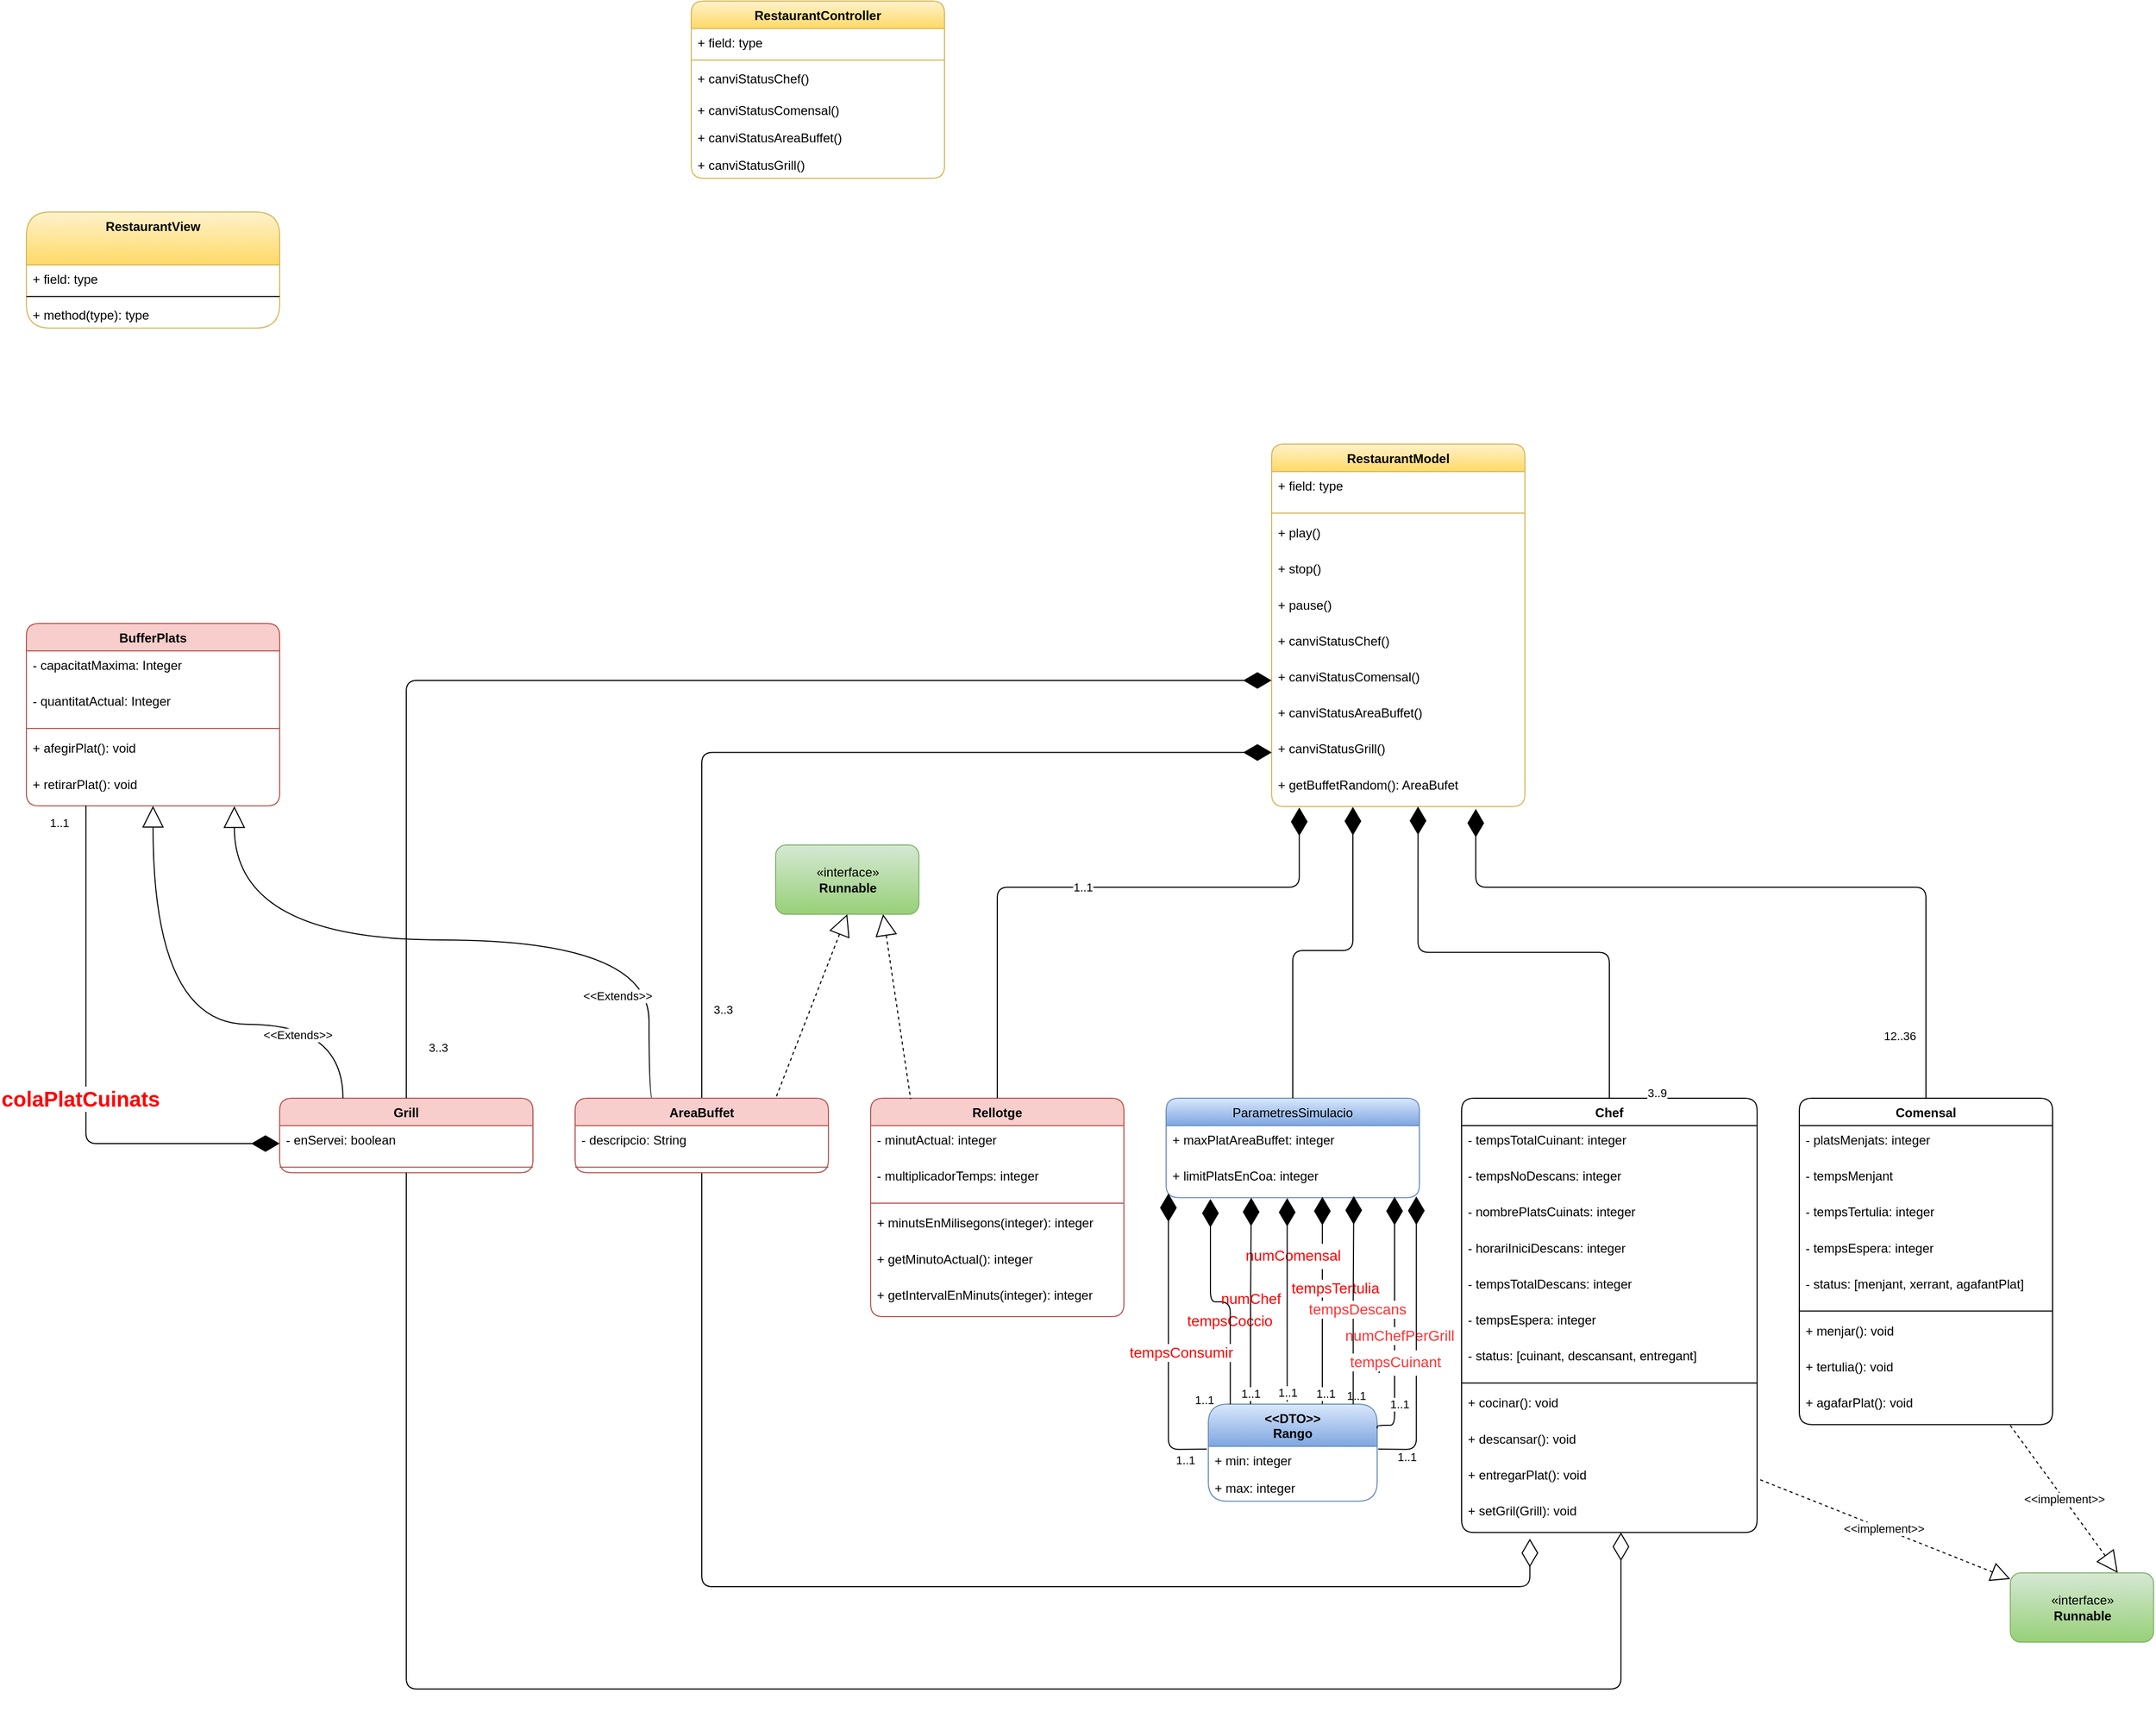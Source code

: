 <mxfile version="20.3.0" type="device"><diagram id="F5AzHidbsRb3U1kMEYtP" name="Classes"><mxGraphModel dx="2985" dy="2358" grid="1" gridSize="10" guides="1" tooltips="1" connect="1" arrows="1" fold="1" page="0" pageScale="1" pageWidth="827" pageHeight="1169" background="none" math="0" shadow="0"><root><mxCell id="0"/><mxCell id="1" parent="0"/><mxCell id="1yfd3yDIQz3GNHURga52-110" value="RestaurantView" style="swimlane;fontStyle=1;align=center;verticalAlign=top;childLayout=stackLayout;horizontal=1;startSize=50;horizontalStack=0;resizeParent=1;resizeParentMax=0;resizeLast=0;collapsible=1;marginBottom=0;rounded=1;fillColor=#fff2cc;gradientColor=#ffd966;strokeColor=#d6b656;" parent="1" vertex="1"><mxGeometry x="-360" y="-400" width="240" height="110" as="geometry"/></mxCell><mxCell id="1yfd3yDIQz3GNHURga52-111" value="+ field: type" style="text;align=left;verticalAlign=top;spacingLeft=4;spacingRight=4;overflow=hidden;rotatable=0;points=[[0,0.5],[1,0.5]];portConstraint=eastwest;rounded=1;" parent="1yfd3yDIQz3GNHURga52-110" vertex="1"><mxGeometry y="50" width="240" height="26" as="geometry"/></mxCell><mxCell id="1yfd3yDIQz3GNHURga52-112" value="" style="line;strokeWidth=1;align=left;verticalAlign=middle;spacingTop=-1;spacingLeft=3;spacingRight=3;rotatable=0;labelPosition=right;points=[];portConstraint=eastwest;rounded=1;" parent="1yfd3yDIQz3GNHURga52-110" vertex="1"><mxGeometry y="76" width="240" height="8" as="geometry"/></mxCell><mxCell id="1yfd3yDIQz3GNHURga52-113" value="+ method(type): type" style="text;align=left;verticalAlign=top;spacingLeft=4;spacingRight=4;overflow=hidden;rotatable=0;points=[[0,0.5],[1,0.5]];portConstraint=eastwest;rounded=1;" parent="1yfd3yDIQz3GNHURga52-110" vertex="1"><mxGeometry y="84" width="240" height="26" as="geometry"/></mxCell><mxCell id="1yfd3yDIQz3GNHURga52-118" value="RestaurantController" style="swimlane;fontStyle=1;align=center;verticalAlign=top;childLayout=stackLayout;horizontal=1;startSize=26;horizontalStack=0;resizeParent=1;resizeParentMax=0;resizeLast=0;collapsible=1;marginBottom=0;fillColor=#fff2cc;strokeColor=#d6b656;rounded=1;gradientColor=#ffd966;" parent="1" vertex="1"><mxGeometry x="270" y="-600" width="240" height="168" as="geometry"/></mxCell><mxCell id="1yfd3yDIQz3GNHURga52-119" value="+ field: type" style="text;strokeColor=none;fillColor=none;align=left;verticalAlign=top;spacingLeft=4;spacingRight=4;overflow=hidden;rotatable=0;points=[[0,0.5],[1,0.5]];portConstraint=eastwest;rounded=1;" parent="1yfd3yDIQz3GNHURga52-118" vertex="1"><mxGeometry y="26" width="240" height="26" as="geometry"/></mxCell><mxCell id="1yfd3yDIQz3GNHURga52-120" value="" style="line;strokeWidth=1;fillColor=none;align=left;verticalAlign=middle;spacingTop=-1;spacingLeft=3;spacingRight=3;rotatable=0;labelPosition=right;points=[];portConstraint=eastwest;strokeColor=inherit;rounded=1;" parent="1yfd3yDIQz3GNHURga52-118" vertex="1"><mxGeometry y="52" width="240" height="8" as="geometry"/></mxCell><mxCell id="1yfd3yDIQz3GNHURga52-121" value="+ canviStatusChef()" style="text;strokeColor=none;fillColor=none;align=left;verticalAlign=top;spacingLeft=4;spacingRight=4;overflow=hidden;rotatable=0;points=[[0,0.5],[1,0.5]];portConstraint=eastwest;rounded=1;" parent="1yfd3yDIQz3GNHURga52-118" vertex="1"><mxGeometry y="60" width="240" height="30" as="geometry"/></mxCell><mxCell id="1yfd3yDIQz3GNHURga52-150" value="+ canviStatusComensal()" style="text;strokeColor=none;fillColor=none;align=left;verticalAlign=top;spacingLeft=4;spacingRight=4;overflow=hidden;rotatable=0;points=[[0,0.5],[1,0.5]];portConstraint=eastwest;rounded=1;" parent="1yfd3yDIQz3GNHURga52-118" vertex="1"><mxGeometry y="90" width="240" height="26" as="geometry"/></mxCell><mxCell id="1yfd3yDIQz3GNHURga52-151" value="+ canviStatusAreaBuffet()" style="text;strokeColor=none;fillColor=none;align=left;verticalAlign=top;spacingLeft=4;spacingRight=4;overflow=hidden;rotatable=0;points=[[0,0.5],[1,0.5]];portConstraint=eastwest;rounded=1;" parent="1yfd3yDIQz3GNHURga52-118" vertex="1"><mxGeometry y="116" width="240" height="26" as="geometry"/></mxCell><mxCell id="1yfd3yDIQz3GNHURga52-152" value="+ canviStatusGrill()" style="text;strokeColor=none;fillColor=none;align=left;verticalAlign=top;spacingLeft=4;spacingRight=4;overflow=hidden;rotatable=0;points=[[0,0.5],[1,0.5]];portConstraint=eastwest;rounded=1;" parent="1yfd3yDIQz3GNHURga52-118" vertex="1"><mxGeometry y="142" width="240" height="26" as="geometry"/></mxCell><mxCell id="1yfd3yDIQz3GNHURga52-1" value="Chef" style="swimlane;fontStyle=1;align=center;verticalAlign=top;childLayout=stackLayout;horizontal=1;startSize=26;horizontalStack=0;resizeParent=1;resizeParentMax=0;resizeLast=0;collapsible=1;marginBottom=0;rounded=1;" parent="1" vertex="1"><mxGeometry x="1000" y="440" width="280" height="411.677" as="geometry"/></mxCell><mxCell id="1yfd3yDIQz3GNHURga52-2" value="- tempsTotalCuinant: integer" style="text;strokeColor=none;fillColor=none;align=left;verticalAlign=top;spacingLeft=4;spacingRight=4;overflow=hidden;rotatable=0;points=[[0,0.5],[1,0.5]];portConstraint=eastwest;rounded=1;" parent="1yfd3yDIQz3GNHURga52-1" vertex="1"><mxGeometry y="26" width="280" height="34.108" as="geometry"/></mxCell><mxCell id="1yfd3yDIQz3GNHURga52-48" value="- tempsNoDescans: integer" style="text;strokeColor=none;fillColor=none;align=left;verticalAlign=top;spacingLeft=4;spacingRight=4;overflow=hidden;rotatable=0;points=[[0,0.5],[1,0.5]];portConstraint=eastwest;rounded=1;" parent="1yfd3yDIQz3GNHURga52-1" vertex="1"><mxGeometry y="60.108" width="280" height="34.108" as="geometry"/></mxCell><mxCell id="1yfd3yDIQz3GNHURga52-49" value="- nombrePlatsCuinats: integer" style="text;strokeColor=none;fillColor=none;align=left;verticalAlign=top;spacingLeft=4;spacingRight=4;overflow=hidden;rotatable=0;points=[[0,0.5],[1,0.5]];portConstraint=eastwest;rounded=1;" parent="1yfd3yDIQz3GNHURga52-1" vertex="1"><mxGeometry y="94.215" width="280" height="34.108" as="geometry"/></mxCell><mxCell id="1yfd3yDIQz3GNHURga52-50" value="- horariIniciDescans: integer" style="text;strokeColor=none;fillColor=none;align=left;verticalAlign=top;spacingLeft=4;spacingRight=4;overflow=hidden;rotatable=0;points=[[0,0.5],[1,0.5]];portConstraint=eastwest;rounded=1;" parent="1yfd3yDIQz3GNHURga52-1" vertex="1"><mxGeometry y="128.323" width="280" height="34.108" as="geometry"/></mxCell><mxCell id="1yfd3yDIQz3GNHURga52-51" value="- tempsTotalDescans: integer" style="text;strokeColor=none;fillColor=none;align=left;verticalAlign=top;spacingLeft=4;spacingRight=4;overflow=hidden;rotatable=0;points=[[0,0.5],[1,0.5]];portConstraint=eastwest;rounded=1;" parent="1yfd3yDIQz3GNHURga52-1" vertex="1"><mxGeometry y="162.43" width="280" height="34.108" as="geometry"/></mxCell><mxCell id="1yfd3yDIQz3GNHURga52-60" value="- tempsEspera: integer" style="text;strokeColor=none;fillColor=none;align=left;verticalAlign=top;spacingLeft=4;spacingRight=4;overflow=hidden;rotatable=0;points=[[0,0.5],[1,0.5]];portConstraint=eastwest;rounded=1;" parent="1yfd3yDIQz3GNHURga52-1" vertex="1"><mxGeometry y="196.538" width="280" height="34.108" as="geometry"/></mxCell><mxCell id="1yfd3yDIQz3GNHURga52-58" value="- status: [cuinant, descansant, entregant]" style="text;strokeColor=none;fillColor=none;align=left;verticalAlign=top;spacingLeft=4;spacingRight=4;overflow=hidden;rotatable=0;points=[[0,0.5],[1,0.5]];portConstraint=eastwest;rounded=1;" parent="1yfd3yDIQz3GNHURga52-1" vertex="1"><mxGeometry y="230.645" width="280" height="34.108" as="geometry"/></mxCell><mxCell id="1yfd3yDIQz3GNHURga52-3" value="" style="line;strokeWidth=1;fillColor=none;align=left;verticalAlign=middle;spacingTop=-1;spacingLeft=3;spacingRight=3;rotatable=0;labelPosition=right;points=[];portConstraint=eastwest;strokeColor=inherit;rounded=1;" parent="1yfd3yDIQz3GNHURga52-1" vertex="1"><mxGeometry y="264.753" width="280" height="10.495" as="geometry"/></mxCell><mxCell id="1yfd3yDIQz3GNHURga52-4" value="+ cocinar(): void" style="text;strokeColor=none;fillColor=none;align=left;verticalAlign=top;spacingLeft=4;spacingRight=4;overflow=hidden;rotatable=0;points=[[0,0.5],[1,0.5]];portConstraint=eastwest;rounded=1;" parent="1yfd3yDIQz3GNHURga52-1" vertex="1"><mxGeometry y="275.247" width="280" height="34.108" as="geometry"/></mxCell><mxCell id="1yfd3yDIQz3GNHURga52-41" value="+ descansar(): void" style="text;strokeColor=none;fillColor=none;align=left;verticalAlign=top;spacingLeft=4;spacingRight=4;overflow=hidden;rotatable=0;points=[[0,0.5],[1,0.5]];portConstraint=eastwest;rounded=1;" parent="1yfd3yDIQz3GNHURga52-1" vertex="1"><mxGeometry y="309.355" width="280" height="34.108" as="geometry"/></mxCell><mxCell id="1yfd3yDIQz3GNHURga52-42" value="+ entregarPlat(): void" style="text;strokeColor=none;fillColor=none;align=left;verticalAlign=top;spacingLeft=4;spacingRight=4;overflow=hidden;rotatable=0;points=[[0,0.5],[1,0.5]];portConstraint=eastwest;rounded=1;" parent="1yfd3yDIQz3GNHURga52-1" vertex="1"><mxGeometry y="343.462" width="280" height="34.108" as="geometry"/></mxCell><mxCell id="1yfd3yDIQz3GNHURga52-47" value="+ setGril(Grill): void" style="text;strokeColor=none;fillColor=none;align=left;verticalAlign=top;spacingLeft=4;spacingRight=4;overflow=hidden;rotatable=0;points=[[0,0.5],[1,0.5]];portConstraint=eastwest;rounded=1;" parent="1yfd3yDIQz3GNHURga52-1" vertex="1"><mxGeometry y="377.57" width="280" height="34.108" as="geometry"/></mxCell><mxCell id="1yfd3yDIQz3GNHURga52-5" value="Comensal" style="swimlane;fontStyle=1;align=center;verticalAlign=top;childLayout=stackLayout;horizontal=1;startSize=26;horizontalStack=0;resizeParent=1;resizeParentMax=0;resizeLast=0;collapsible=1;marginBottom=0;rounded=1;" parent="1" vertex="1"><mxGeometry x="1320" y="440" width="240" height="309.355" as="geometry"/></mxCell><mxCell id="1yfd3yDIQz3GNHURga52-6" value="- platsMenjats: integer" style="text;strokeColor=none;fillColor=none;align=left;verticalAlign=top;spacingLeft=4;spacingRight=4;overflow=hidden;rotatable=0;points=[[0,0.5],[1,0.5]];portConstraint=eastwest;rounded=1;" parent="1yfd3yDIQz3GNHURga52-5" vertex="1"><mxGeometry y="26" width="240" height="34.108" as="geometry"/></mxCell><mxCell id="1yfd3yDIQz3GNHURga52-55" value="- tempsMenjant" style="text;strokeColor=none;fillColor=none;align=left;verticalAlign=top;spacingLeft=4;spacingRight=4;overflow=hidden;rotatable=0;points=[[0,0.5],[1,0.5]];portConstraint=eastwest;rounded=1;" parent="1yfd3yDIQz3GNHURga52-5" vertex="1"><mxGeometry y="60.108" width="240" height="34.108" as="geometry"/></mxCell><mxCell id="1yfd3yDIQz3GNHURga52-56" value="- tempsTertulia: integer" style="text;strokeColor=none;fillColor=none;align=left;verticalAlign=top;spacingLeft=4;spacingRight=4;overflow=hidden;rotatable=0;points=[[0,0.5],[1,0.5]];portConstraint=eastwest;rounded=1;" parent="1yfd3yDIQz3GNHURga52-5" vertex="1"><mxGeometry y="94.215" width="240" height="34.108" as="geometry"/></mxCell><mxCell id="1yfd3yDIQz3GNHURga52-59" value="- tempsEspera: integer" style="text;strokeColor=none;fillColor=none;align=left;verticalAlign=top;spacingLeft=4;spacingRight=4;overflow=hidden;rotatable=0;points=[[0,0.5],[1,0.5]];portConstraint=eastwest;rounded=1;" parent="1yfd3yDIQz3GNHURga52-5" vertex="1"><mxGeometry y="128.323" width="240" height="34.108" as="geometry"/></mxCell><mxCell id="1yfd3yDIQz3GNHURga52-57" value="- status: [menjant, xerrant, agafantPlat]" style="text;strokeColor=none;fillColor=none;align=left;verticalAlign=top;spacingLeft=4;spacingRight=4;overflow=hidden;rotatable=0;points=[[0,0.5],[1,0.5]];portConstraint=eastwest;rounded=1;" parent="1yfd3yDIQz3GNHURga52-5" vertex="1"><mxGeometry y="162.43" width="240" height="34.108" as="geometry"/></mxCell><mxCell id="1yfd3yDIQz3GNHURga52-7" value="" style="line;strokeWidth=1;fillColor=none;align=left;verticalAlign=middle;spacingTop=-1;spacingLeft=3;spacingRight=3;rotatable=0;labelPosition=right;points=[];portConstraint=eastwest;strokeColor=inherit;rounded=1;" parent="1yfd3yDIQz3GNHURga52-5" vertex="1"><mxGeometry y="196.538" width="240" height="10.495" as="geometry"/></mxCell><mxCell id="1yfd3yDIQz3GNHURga52-8" value="+ menjar(): void" style="text;strokeColor=none;fillColor=none;align=left;verticalAlign=top;spacingLeft=4;spacingRight=4;overflow=hidden;rotatable=0;points=[[0,0.5],[1,0.5]];portConstraint=eastwest;rounded=1;" parent="1yfd3yDIQz3GNHURga52-5" vertex="1"><mxGeometry y="207.032" width="240" height="34.108" as="geometry"/></mxCell><mxCell id="1yfd3yDIQz3GNHURga52-53" value="+ tertulia(): void" style="text;strokeColor=none;fillColor=none;align=left;verticalAlign=top;spacingLeft=4;spacingRight=4;overflow=hidden;rotatable=0;points=[[0,0.5],[1,0.5]];portConstraint=eastwest;rounded=1;" parent="1yfd3yDIQz3GNHURga52-5" vertex="1"><mxGeometry y="241.14" width="240" height="34.108" as="geometry"/></mxCell><mxCell id="1yfd3yDIQz3GNHURga52-54" value="+ agafarPlat(): void" style="text;strokeColor=none;fillColor=none;align=left;verticalAlign=top;spacingLeft=4;spacingRight=4;overflow=hidden;rotatable=0;points=[[0,0.5],[1,0.5]];portConstraint=eastwest;rounded=1;" parent="1yfd3yDIQz3GNHURga52-5" vertex="1"><mxGeometry y="275.247" width="240" height="34.108" as="geometry"/></mxCell><mxCell id="1yfd3yDIQz3GNHURga52-13" value="Grill" style="swimlane;fontStyle=1;align=center;verticalAlign=top;childLayout=stackLayout;horizontal=1;startSize=26;horizontalStack=0;resizeParent=1;resizeParentMax=0;resizeLast=0;collapsible=1;marginBottom=0;rounded=1;fillColor=#f8cecc;strokeColor=#b85450;" parent="1" vertex="1"><mxGeometry x="-120" y="440" width="240" height="70.602" as="geometry"/></mxCell><mxCell id="1yfd3yDIQz3GNHURga52-63" value="- enServei: boolean" style="text;strokeColor=none;fillColor=none;align=left;verticalAlign=top;spacingLeft=4;spacingRight=4;overflow=hidden;rotatable=0;points=[[0,0.5],[1,0.5]];portConstraint=eastwest;rounded=1;" parent="1yfd3yDIQz3GNHURga52-13" vertex="1"><mxGeometry y="26" width="240" height="34.108" as="geometry"/></mxCell><mxCell id="1yfd3yDIQz3GNHURga52-15" value="" style="line;strokeWidth=1;fillColor=none;align=left;verticalAlign=middle;spacingTop=-1;spacingLeft=3;spacingRight=3;rotatable=0;labelPosition=right;points=[];portConstraint=eastwest;strokeColor=inherit;rounded=1;" parent="1yfd3yDIQz3GNHURga52-13" vertex="1"><mxGeometry y="60.108" width="240" height="10.495" as="geometry"/></mxCell><mxCell id="1yfd3yDIQz3GNHURga52-28" value="RestaurantModel" style="swimlane;fontStyle=1;align=center;verticalAlign=top;childLayout=stackLayout;horizontal=1;startSize=26;horizontalStack=0;resizeParent=1;resizeParentMax=0;resizeLast=0;collapsible=1;marginBottom=0;rounded=1;fillColor=#fff2cc;gradientColor=#ffd966;strokeColor=#d6b656;" parent="1" vertex="1"><mxGeometry x="820" y="-180" width="240" height="343.462" as="geometry"/></mxCell><mxCell id="1yfd3yDIQz3GNHURga52-29" value="+ field: type" style="text;strokeColor=none;fillColor=none;align=left;verticalAlign=top;spacingLeft=4;spacingRight=4;overflow=hidden;rotatable=0;points=[[0,0.5],[1,0.5]];portConstraint=eastwest;rounded=1;" parent="1yfd3yDIQz3GNHURga52-28" vertex="1"><mxGeometry y="26" width="240" height="34.108" as="geometry"/></mxCell><mxCell id="1yfd3yDIQz3GNHURga52-30" value="" style="line;strokeWidth=1;fillColor=none;align=left;verticalAlign=middle;spacingTop=-1;spacingLeft=3;spacingRight=3;rotatable=0;labelPosition=right;points=[];portConstraint=eastwest;strokeColor=inherit;rounded=1;" parent="1yfd3yDIQz3GNHURga52-28" vertex="1"><mxGeometry y="60.108" width="240" height="10.495" as="geometry"/></mxCell><mxCell id="1yfd3yDIQz3GNHURga52-31" value="+ play()    " style="text;strokeColor=none;fillColor=none;align=left;verticalAlign=top;spacingLeft=4;spacingRight=4;overflow=hidden;rotatable=0;points=[[0,0.5],[1,0.5]];portConstraint=eastwest;rounded=1;" parent="1yfd3yDIQz3GNHURga52-28" vertex="1"><mxGeometry y="70.602" width="240" height="34.108" as="geometry"/></mxCell><mxCell id="1yfd3yDIQz3GNHURga52-144" value="+ stop()" style="text;strokeColor=none;fillColor=none;align=left;verticalAlign=top;spacingLeft=4;spacingRight=4;overflow=hidden;rotatable=0;points=[[0,0.5],[1,0.5]];portConstraint=eastwest;rounded=1;" parent="1yfd3yDIQz3GNHURga52-28" vertex="1"><mxGeometry y="104.71" width="240" height="34.108" as="geometry"/></mxCell><mxCell id="1yfd3yDIQz3GNHURga52-145" value="+ pause()" style="text;strokeColor=none;fillColor=none;align=left;verticalAlign=top;spacingLeft=4;spacingRight=4;overflow=hidden;rotatable=0;points=[[0,0.5],[1,0.5]];portConstraint=eastwest;rounded=1;" parent="1yfd3yDIQz3GNHURga52-28" vertex="1"><mxGeometry y="138.817" width="240" height="34.108" as="geometry"/></mxCell><mxCell id="1yfd3yDIQz3GNHURga52-146" value="+ canviStatusChef()" style="text;strokeColor=none;fillColor=none;align=left;verticalAlign=top;spacingLeft=4;spacingRight=4;overflow=hidden;rotatable=0;points=[[0,0.5],[1,0.5]];portConstraint=eastwest;rounded=1;" parent="1yfd3yDIQz3GNHURga52-28" vertex="1"><mxGeometry y="172.925" width="240" height="34.108" as="geometry"/></mxCell><mxCell id="1yfd3yDIQz3GNHURga52-147" value="+ canviStatusComensal()" style="text;strokeColor=none;fillColor=none;align=left;verticalAlign=top;spacingLeft=4;spacingRight=4;overflow=hidden;rotatable=0;points=[[0,0.5],[1,0.5]];portConstraint=eastwest;rounded=1;" parent="1yfd3yDIQz3GNHURga52-28" vertex="1"><mxGeometry y="207.032" width="240" height="34.108" as="geometry"/></mxCell><mxCell id="1yfd3yDIQz3GNHURga52-148" value="+ canviStatusAreaBuffet()" style="text;strokeColor=none;fillColor=none;align=left;verticalAlign=top;spacingLeft=4;spacingRight=4;overflow=hidden;rotatable=0;points=[[0,0.5],[1,0.5]];portConstraint=eastwest;rounded=1;" parent="1yfd3yDIQz3GNHURga52-28" vertex="1"><mxGeometry y="241.14" width="240" height="34.108" as="geometry"/></mxCell><mxCell id="1yfd3yDIQz3GNHURga52-149" value="+ canviStatusGrill()" style="text;strokeColor=none;fillColor=none;align=left;verticalAlign=top;spacingLeft=4;spacingRight=4;overflow=hidden;rotatable=0;points=[[0,0.5],[1,0.5]];portConstraint=eastwest;rounded=1;" parent="1yfd3yDIQz3GNHURga52-28" vertex="1"><mxGeometry y="275.247" width="240" height="34.108" as="geometry"/></mxCell><mxCell id="iZ9OrU1UNK4X2crRO8BI-15" value="+ getBuffetRandom(): AreaBufet" style="text;strokeColor=none;fillColor=none;align=left;verticalAlign=top;spacingLeft=4;spacingRight=4;overflow=hidden;rotatable=0;points=[[0,0.5],[1,0.5]];portConstraint=eastwest;rounded=1;" parent="1yfd3yDIQz3GNHURga52-28" vertex="1"><mxGeometry y="309.355" width="240" height="34.108" as="geometry"/></mxCell><mxCell id="1yfd3yDIQz3GNHURga52-32" value="" style="endArrow=diamondThin;endFill=1;endSize=24;html=1;rounded=1;exitX=0.5;exitY=0;exitDx=0;exitDy=0;edgeStyle=orthogonalEdgeStyle;entryX=0;entryY=0.5;entryDx=0;entryDy=0;" parent="1" source="1yfd3yDIQz3GNHURga52-9" target="1yfd3yDIQz3GNHURga52-149" edge="1"><mxGeometry width="160" relative="1" as="geometry"><mxPoint x="510.213" y="469.677" as="sourcePoint"/><mxPoint x="411.489" y="167.957" as="targetPoint"/><Array as="points"/></mxGeometry></mxCell><mxCell id="1yfd3yDIQz3GNHURga52-33" value="3..3" style="edgeLabel;html=1;align=center;verticalAlign=middle;resizable=0;points=[];rounded=1;" parent="1yfd3yDIQz3GNHURga52-32" vertex="1" connectable="0"><mxGeometry x="-0.754" y="-3" relative="1" as="geometry"><mxPoint x="17" y="22" as="offset"/></mxGeometry></mxCell><mxCell id="1yfd3yDIQz3GNHURga52-34" value="" style="endArrow=diamondThin;endFill=1;endSize=24;html=1;rounded=1;exitX=0.5;exitY=0;exitDx=0;exitDy=0;edgeStyle=orthogonalEdgeStyle;entryX=0.806;entryY=1.068;entryDx=0;entryDy=0;entryPerimeter=0;" parent="1" source="1yfd3yDIQz3GNHURga52-5" target="iZ9OrU1UNK4X2crRO8BI-15" edge="1"><mxGeometry width="160" relative="1" as="geometry"><mxPoint x="584.255" y="456.559" as="sourcePoint"/><mxPoint x="448.511" y="167.957" as="targetPoint"/><Array as="points"><mxPoint x="1440" y="240"/></Array></mxGeometry></mxCell><mxCell id="1yfd3yDIQz3GNHURga52-37" value="12..36" style="edgeLabel;html=1;align=center;verticalAlign=middle;resizable=0;points=[];rounded=1;" parent="1yfd3yDIQz3GNHURga52-34" vertex="1" connectable="0"><mxGeometry x="-0.597" y="1" relative="1" as="geometry"><mxPoint x="-24" y="82" as="offset"/></mxGeometry></mxCell><mxCell id="1yfd3yDIQz3GNHURga52-35" value="3..3" style="endArrow=diamondThin;endFill=1;endSize=24;html=1;rounded=1;exitX=0.5;exitY=0;exitDx=0;exitDy=0;edgeStyle=elbowEdgeStyle;entryX=0;entryY=0.5;entryDx=0;entryDy=0;elbow=vertical;" parent="1" source="1yfd3yDIQz3GNHURga52-13" target="1yfd3yDIQz3GNHURga52-147" edge="1"><mxGeometry x="-0.921" y="-30" width="160" relative="1" as="geometry"><mxPoint x="732.34" y="430.323" as="sourcePoint"/><mxPoint x="320" y="150" as="targetPoint"/><Array as="points"><mxPoint x="460" y="44"/></Array><mxPoint as="offset"/></mxGeometry></mxCell><mxCell id="1yfd3yDIQz3GNHURga52-36" value="3..9" style="endArrow=diamondThin;endFill=1;endSize=24;html=1;rounded=1;exitX=0.5;exitY=0;exitDx=0;exitDy=0;edgeStyle=orthogonalEdgeStyle;entryX=0.578;entryY=1;entryDx=0;entryDy=0;entryPerimeter=0;" parent="1" source="1yfd3yDIQz3GNHURga52-1" target="iZ9OrU1UNK4X2crRO8BI-15" edge="1"><mxGeometry x="-0.977" y="-45" width="160" relative="1" as="geometry"><mxPoint x="744.681" y="443.441" as="sourcePoint"/><mxPoint x="980" y="170" as="targetPoint"/><mxPoint as="offset"/></mxGeometry></mxCell><mxCell id="1yfd3yDIQz3GNHURga52-99" value="&amp;lt;&amp;lt;implement&amp;gt;&amp;gt;" style="rounded=1;orthogonalLoop=1;jettySize=auto;html=1;strokeWidth=1;startArrow=block;startFill=0;endArrow=none;endFill=0;startSize=16;endSize=18;dashed=1;entryX=1;entryY=0.5;entryDx=0;entryDy=0;" parent="1" source="1yfd3yDIQz3GNHURga52-38" target="1yfd3yDIQz3GNHURga52-42" edge="1"><mxGeometry relative="1" as="geometry"><mxPoint x="1213.617" y="417.204" as="targetPoint"/><Array as="points"/></mxGeometry></mxCell><mxCell id="1yfd3yDIQz3GNHURga52-101" value="&amp;lt;&amp;lt;implement&amp;gt;&amp;gt;" style="rounded=1;orthogonalLoop=1;jettySize=auto;html=1;exitX=0.75;exitY=0;exitDx=0;exitDy=0;entryX=0.833;entryY=1.025;entryDx=0;entryDy=0;strokeWidth=1;startArrow=block;startFill=0;endArrow=none;endFill=0;startSize=18;endSize=18;dashed=1;entryPerimeter=0;" parent="1" source="1yfd3yDIQz3GNHURga52-38" target="1yfd3yDIQz3GNHURga52-54" edge="1"><mxGeometry relative="1" as="geometry"/></mxCell><mxCell id="1yfd3yDIQz3GNHURga52-38" value="«interface»&lt;br&gt;&lt;b&gt;Runnable&lt;/b&gt;" style="html=1;rounded=1;fillColor=#d5e8d4;strokeColor=#82b366;gradientColor=#97d077;" parent="1" vertex="1"><mxGeometry x="1519.996" y="890.005" width="135.745" height="65.591" as="geometry"/></mxCell><mxCell id="1yfd3yDIQz3GNHURga52-46" value="" style="endArrow=diamondThin;endFill=0;endSize=24;html=1;rounded=1;strokeWidth=1;edgeStyle=orthogonalEdgeStyle;" parent="1" source="1yfd3yDIQz3GNHURga52-13" target="1yfd3yDIQz3GNHURga52-47" edge="1"><mxGeometry width="160" relative="1" as="geometry"><mxPoint x="214.043" y="640.215" as="sourcePoint"/><mxPoint x="732.34" y="456.559" as="targetPoint"/><Array as="points"><mxPoint y="1000"/><mxPoint x="1151" y="1000"/></Array></mxGeometry></mxCell><mxCell id="1yfd3yDIQz3GNHURga52-64" value="ParametresSimulacio" style="swimlane;fontStyle=0;childLayout=stackLayout;horizontal=1;startSize=26;fillColor=#dae8fc;horizontalStack=0;resizeParent=1;resizeParentMax=0;resizeLast=0;collapsible=1;marginBottom=0;rounded=1;strokeColor=#6c8ebf;gradientColor=#7ea6e0;" parent="1" vertex="1"><mxGeometry x="720" y="440" width="240" height="94.215" as="geometry"><mxRectangle x="-480" y="417.2" width="150" height="30" as="alternateBounds"/></mxGeometry></mxCell><mxCell id="1yfd3yDIQz3GNHURga52-82" value="+ maxPlatAreaBuffet: integer" style="text;strokeColor=none;fillColor=none;align=left;verticalAlign=top;spacingLeft=4;spacingRight=4;overflow=hidden;rotatable=0;points=[[0,0.5],[1,0.5]];portConstraint=eastwest;rounded=1;" parent="1yfd3yDIQz3GNHURga52-64" vertex="1"><mxGeometry y="26" width="240" height="34.108" as="geometry"/></mxCell><mxCell id="1yfd3yDIQz3GNHURga52-85" value="+ limitPlatsEnCoa: integer" style="text;strokeColor=none;fillColor=none;align=left;verticalAlign=top;spacingLeft=4;spacingRight=4;overflow=hidden;rotatable=0;points=[[0,0.5],[1,0.5]];portConstraint=eastwest;rounded=1;" parent="1yfd3yDIQz3GNHURga52-64" vertex="1"><mxGeometry y="60.108" width="240" height="34.108" as="geometry"/></mxCell><mxCell id="1yfd3yDIQz3GNHURga52-68" value="" style="endArrow=diamondThin;endFill=1;endSize=24;html=1;rounded=1;strokeWidth=1;exitX=0.5;exitY=0;exitDx=0;exitDy=0;edgeStyle=orthogonalEdgeStyle;entryX=0.322;entryY=1.014;entryDx=0;entryDy=0;entryPerimeter=0;" parent="1" source="1yfd3yDIQz3GNHURga52-64" target="iZ9OrU1UNK4X2crRO8BI-15" edge="1"><mxGeometry width="160" relative="1" as="geometry"><mxPoint x="411.489" y="456.559" as="sourcePoint"/><mxPoint x="910" y="170" as="targetPoint"/><Array as="points"><mxPoint x="840" y="300"/><mxPoint x="897" y="300"/><mxPoint x="897" y="164"/></Array></mxGeometry></mxCell><mxCell id="1yfd3yDIQz3GNHURga52-69" value="" style="endArrow=diamondThin;endFill=0;endSize=24;html=1;rounded=1;strokeWidth=1;edgeStyle=orthogonalEdgeStyle;entryX=0.231;entryY=1.173;entryDx=0;entryDy=0;entryPerimeter=0;" parent="1" source="1yfd3yDIQz3GNHURga52-9" target="1yfd3yDIQz3GNHURga52-47" edge="1"><mxGeometry width="160" relative="1" as="geometry"><mxPoint x="269.525" y="655.115" as="sourcePoint"/><mxPoint x="1090.213" y="850.108" as="targetPoint"/><Array as="points"><mxPoint x="280" y="903"/><mxPoint x="1065" y="903"/></Array></mxGeometry></mxCell><mxCell id="1yfd3yDIQz3GNHURga52-88" value="Rellotge" style="swimlane;fontStyle=1;align=center;verticalAlign=top;childLayout=stackLayout;horizontal=1;startSize=26;horizontalStack=0;resizeParent=1;resizeParentMax=0;resizeLast=0;collapsible=1;marginBottom=0;rounded=1;fillColor=#f8cecc;strokeColor=#b85450;" parent="1" vertex="1"><mxGeometry x="440" y="440" width="240" height="207.032" as="geometry"/></mxCell><mxCell id="1yfd3yDIQz3GNHURga52-89" value="- minutActual: integer" style="text;strokeColor=none;fillColor=none;align=left;verticalAlign=top;spacingLeft=4;spacingRight=4;overflow=hidden;rotatable=0;points=[[0,0.5],[1,0.5]];portConstraint=eastwest;rounded=1;" parent="1yfd3yDIQz3GNHURga52-88" vertex="1"><mxGeometry y="26" width="240" height="34.108" as="geometry"/></mxCell><mxCell id="1yfd3yDIQz3GNHURga52-107" value="- multiplicadorTemps: integer" style="text;strokeColor=none;fillColor=none;align=left;verticalAlign=top;spacingLeft=4;spacingRight=4;overflow=hidden;rotatable=0;points=[[0,0.5],[1,0.5]];portConstraint=eastwest;rounded=1;" parent="1yfd3yDIQz3GNHURga52-88" vertex="1"><mxGeometry y="60.108" width="240" height="34.108" as="geometry"/></mxCell><mxCell id="1yfd3yDIQz3GNHURga52-90" value="" style="line;strokeWidth=1;fillColor=none;align=left;verticalAlign=middle;spacingTop=-1;spacingLeft=3;spacingRight=3;rotatable=0;labelPosition=right;points=[];portConstraint=eastwest;strokeColor=inherit;rounded=1;" parent="1yfd3yDIQz3GNHURga52-88" vertex="1"><mxGeometry y="94.215" width="240" height="10.495" as="geometry"/></mxCell><mxCell id="1yfd3yDIQz3GNHURga52-95" value="+ minutsEnMilisegons(integer): integer" style="text;strokeColor=none;fillColor=none;align=left;verticalAlign=top;spacingLeft=4;spacingRight=4;overflow=hidden;rotatable=0;points=[[0,0.5],[1,0.5]];portConstraint=eastwest;rounded=1;" parent="1yfd3yDIQz3GNHURga52-88" vertex="1"><mxGeometry y="104.71" width="240" height="34.108" as="geometry"/></mxCell><mxCell id="1yfd3yDIQz3GNHURga52-102" value="+ getMinutoActual(): integer" style="text;strokeColor=none;fillColor=none;align=left;verticalAlign=top;spacingLeft=4;spacingRight=4;overflow=hidden;rotatable=0;points=[[0,0.5],[1,0.5]];portConstraint=eastwest;rounded=1;" parent="1yfd3yDIQz3GNHURga52-88" vertex="1"><mxGeometry y="138.817" width="240" height="34.108" as="geometry"/></mxCell><mxCell id="1yfd3yDIQz3GNHURga52-109" value="+ getIntervalEnMinuts(integer): integer" style="text;strokeColor=none;fillColor=none;align=left;verticalAlign=top;spacingLeft=4;spacingRight=4;overflow=hidden;rotatable=0;points=[[0,0.5],[1,0.5]];portConstraint=eastwest;rounded=1;" parent="1yfd3yDIQz3GNHURga52-88" vertex="1"><mxGeometry y="172.925" width="240" height="34.108" as="geometry"/></mxCell><mxCell id="1yfd3yDIQz3GNHURga52-141" value="«interface»&lt;br&gt;&lt;b&gt;Runnable&lt;/b&gt;" style="html=1;rounded=1;fillColor=#d5e8d4;strokeColor=#82b366;gradientColor=#97d077;" parent="1" vertex="1"><mxGeometry x="349.998" y="200.005" width="135.745" height="65.591" as="geometry"/></mxCell><mxCell id="1yfd3yDIQz3GNHURga52-142" value="1..1" style="endArrow=diamondThin;endFill=1;endSize=24;html=1;rounded=1;exitX=0.5;exitY=0;exitDx=0;exitDy=0;edgeStyle=orthogonalEdgeStyle;entryX=0.109;entryY=1.029;entryDx=0;entryDy=0;entryPerimeter=0;" parent="1" source="1yfd3yDIQz3GNHURga52-88" target="iZ9OrU1UNK4X2crRO8BI-15" edge="1"><mxGeometry width="160" relative="1" as="geometry"><mxPoint x="263.404" y="430.323" as="sourcePoint"/><mxPoint x="880" y="190" as="targetPoint"/><Array as="points"><mxPoint x="560" y="240"/><mxPoint x="846" y="240"/></Array></mxGeometry></mxCell><mxCell id="iZ9OrU1UNK4X2crRO8BI-17" value="&lt;&lt;DTO&gt;&gt;&#10;Rango" style="swimlane;fontStyle=1;align=center;verticalAlign=top;childLayout=stackLayout;horizontal=1;startSize=40;horizontalStack=0;resizeParent=1;resizeParentMax=0;resizeLast=0;collapsible=1;marginBottom=0;fillColor=#dae8fc;strokeColor=#6c8ebf;gradientColor=#7ea6e0;rounded=1;" parent="1" vertex="1"><mxGeometry x="760" y="730" width="160" height="92" as="geometry"/></mxCell><mxCell id="iZ9OrU1UNK4X2crRO8BI-18" value="+ min: integer" style="text;strokeColor=none;fillColor=none;align=left;verticalAlign=top;spacingLeft=4;spacingRight=4;overflow=hidden;rotatable=0;points=[[0,0.5],[1,0.5]];portConstraint=eastwest;" parent="iZ9OrU1UNK4X2crRO8BI-17" vertex="1"><mxGeometry y="40" width="160" height="26" as="geometry"/></mxCell><mxCell id="iZ9OrU1UNK4X2crRO8BI-21" value="+ max: integer" style="text;strokeColor=none;fillColor=none;align=left;verticalAlign=top;spacingLeft=4;spacingRight=4;overflow=hidden;rotatable=0;points=[[0,0.5],[1,0.5]];portConstraint=eastwest;" parent="iZ9OrU1UNK4X2crRO8BI-17" vertex="1"><mxGeometry y="66" width="160" height="26" as="geometry"/></mxCell><mxCell id="iZ9OrU1UNK4X2crRO8BI-22" value="BufferPlats" style="swimlane;fontStyle=1;align=center;verticalAlign=top;childLayout=stackLayout;horizontal=1;startSize=26;horizontalStack=0;resizeParent=1;resizeParentMax=0;resizeLast=0;collapsible=1;marginBottom=0;rounded=1;fillColor=#f8cecc;strokeColor=#b85450;" parent="1" vertex="1"><mxGeometry x="-360" y="-10" width="240" height="172.925" as="geometry"/></mxCell><mxCell id="iZ9OrU1UNK4X2crRO8BI-23" value="- capacitatMaxima: Integer" style="text;strokeColor=none;fillColor=none;align=left;verticalAlign=top;spacingLeft=4;spacingRight=4;overflow=hidden;rotatable=0;points=[[0,0.5],[1,0.5]];portConstraint=eastwest;rounded=1;" parent="iZ9OrU1UNK4X2crRO8BI-22" vertex="1"><mxGeometry y="26" width="240" height="34.108" as="geometry"/></mxCell><mxCell id="iZ9OrU1UNK4X2crRO8BI-24" value="- quantitatActual: Integer" style="text;strokeColor=none;fillColor=none;align=left;verticalAlign=top;spacingLeft=4;spacingRight=4;overflow=hidden;rotatable=0;points=[[0,0.5],[1,0.5]];portConstraint=eastwest;rounded=1;" parent="iZ9OrU1UNK4X2crRO8BI-22" vertex="1"><mxGeometry y="60.108" width="240" height="34.108" as="geometry"/></mxCell><mxCell id="iZ9OrU1UNK4X2crRO8BI-25" value="" style="line;strokeWidth=1;fillColor=none;align=left;verticalAlign=middle;spacingTop=-1;spacingLeft=3;spacingRight=3;rotatable=0;labelPosition=right;points=[];portConstraint=eastwest;strokeColor=inherit;rounded=1;" parent="iZ9OrU1UNK4X2crRO8BI-22" vertex="1"><mxGeometry y="94.215" width="240" height="10.495" as="geometry"/></mxCell><mxCell id="iZ9OrU1UNK4X2crRO8BI-26" value="+ afegirPlat(): void" style="text;strokeColor=none;fillColor=none;align=left;verticalAlign=top;spacingLeft=4;spacingRight=4;overflow=hidden;rotatable=0;points=[[0,0.5],[1,0.5]];portConstraint=eastwest;rounded=1;" parent="iZ9OrU1UNK4X2crRO8BI-22" vertex="1"><mxGeometry y="104.71" width="240" height="34.108" as="geometry"/></mxCell><mxCell id="iZ9OrU1UNK4X2crRO8BI-27" value="+ retirarPlat(): void" style="text;strokeColor=none;fillColor=none;align=left;verticalAlign=top;spacingLeft=4;spacingRight=4;overflow=hidden;rotatable=0;points=[[0,0.5],[1,0.5]];portConstraint=eastwest;rounded=1;" parent="iZ9OrU1UNK4X2crRO8BI-22" vertex="1"><mxGeometry y="138.817" width="240" height="34.108" as="geometry"/></mxCell><mxCell id="iZ9OrU1UNK4X2crRO8BI-28" value="&amp;lt;&amp;lt;Extends&amp;gt;&amp;gt;" style="rounded=1;orthogonalLoop=1;jettySize=auto;html=1;exitX=0.821;exitY=1.009;exitDx=0;exitDy=0;strokeWidth=1;startArrow=block;startFill=0;endArrow=none;endFill=0;startSize=18;endSize=18;exitPerimeter=0;entryX=0.323;entryY=0.011;entryDx=0;entryDy=0;entryPerimeter=0;edgeStyle=orthogonalEdgeStyle;curved=1;" parent="1" source="iZ9OrU1UNK4X2crRO8BI-27" target="1yfd3yDIQz3GNHURga52-9" edge="1"><mxGeometry x="0.678" y="-30" relative="1" as="geometry"><mxPoint x="-50" y="420" as="targetPoint"/><mxPoint x="-140.0" y="335.376" as="sourcePoint"/><Array as="points"><mxPoint x="-163" y="290"/><mxPoint x="230" y="290"/><mxPoint x="230" y="443"/></Array><mxPoint as="offset"/></mxGeometry></mxCell><mxCell id="1yfd3yDIQz3GNHURga52-9" value="AreaBuffet" style="swimlane;fontStyle=1;align=center;verticalAlign=top;childLayout=stackLayout;horizontal=1;startSize=26;horizontalStack=0;resizeParent=1;resizeParentMax=0;resizeLast=0;collapsible=1;marginBottom=0;rounded=1;fillColor=#f8cecc;strokeColor=#b85450;" parent="1" vertex="1"><mxGeometry x="160" y="440" width="240" height="70.602" as="geometry"/></mxCell><mxCell id="1yfd3yDIQz3GNHURga52-10" value="- descripcio: String" style="text;strokeColor=none;fillColor=none;align=left;verticalAlign=top;spacingLeft=4;spacingRight=4;overflow=hidden;rotatable=0;points=[[0,0.5],[1,0.5]];portConstraint=eastwest;rounded=1;" parent="1yfd3yDIQz3GNHURga52-9" vertex="1"><mxGeometry y="26" width="240" height="34.108" as="geometry"/></mxCell><mxCell id="1yfd3yDIQz3GNHURga52-11" value="" style="line;strokeWidth=1;fillColor=none;align=left;verticalAlign=middle;spacingTop=-1;spacingLeft=3;spacingRight=3;rotatable=0;labelPosition=right;points=[];portConstraint=eastwest;strokeColor=inherit;rounded=1;" parent="1yfd3yDIQz3GNHURga52-9" vertex="1"><mxGeometry y="60.108" width="240" height="10.495" as="geometry"/></mxCell><mxCell id="iZ9OrU1UNK4X2crRO8BI-29" value="" style="rounded=1;orthogonalLoop=1;jettySize=auto;html=1;exitX=0.5;exitY=1;exitDx=0;exitDy=0;strokeWidth=1;startArrow=block;startFill=0;endArrow=none;endFill=0;startSize=18;endSize=18;dashed=1;entryX=0.792;entryY=0;entryDx=0;entryDy=0;entryPerimeter=0;" parent="1" source="1yfd3yDIQz3GNHURga52-141" target="1yfd3yDIQz3GNHURga52-9" edge="1"><mxGeometry relative="1" as="geometry"><mxPoint x="1036.96" y="1102.277" as="targetPoint"/><mxPoint x="-150" y="325.376" as="sourcePoint"/></mxGeometry></mxCell><mxCell id="iZ9OrU1UNK4X2crRO8BI-33" value="" style="rounded=1;orthogonalLoop=1;jettySize=auto;html=1;exitX=0.75;exitY=1;exitDx=0;exitDy=0;strokeWidth=1;startArrow=block;startFill=0;endArrow=none;endFill=0;startSize=18;endSize=18;dashed=1;entryX=0.158;entryY=0.004;entryDx=0;entryDy=0;entryPerimeter=0;" parent="1" source="1yfd3yDIQz3GNHURga52-141" target="1yfd3yDIQz3GNHURga52-88" edge="1"><mxGeometry relative="1" as="geometry"><mxPoint x="206.96" y="453.403" as="targetPoint"/><mxPoint x="157.87" y="205.596" as="sourcePoint"/></mxGeometry></mxCell><mxCell id="KkhnRoFOUl9ir9obgfW6-1" value="&amp;lt;&amp;lt;Extends&amp;gt;&amp;gt;" style="rounded=1;orthogonalLoop=1;jettySize=auto;html=1;strokeWidth=1;startArrow=block;startFill=0;endArrow=none;endFill=0;startSize=18;endSize=18;edgeStyle=orthogonalEdgeStyle;curved=1;entryX=0.25;entryY=0;entryDx=0;entryDy=0;" parent="1" source="iZ9OrU1UNK4X2crRO8BI-27" target="1yfd3yDIQz3GNHURga52-13" edge="1"><mxGeometry x="0.507" y="-10" relative="1" as="geometry"><mxPoint x="210" y="900" as="targetPoint"/><mxPoint x="-220" y="230" as="sourcePoint"/><Array as="points"><mxPoint x="-240" y="370"/><mxPoint x="-60" y="370"/></Array><mxPoint as="offset"/></mxGeometry></mxCell><mxCell id="KkhnRoFOUl9ir9obgfW6-2" value="" style="endArrow=diamondThin;endFill=1;endSize=24;html=1;rounded=1;exitX=0.235;exitY=0.992;exitDx=0;exitDy=0;edgeStyle=elbowEdgeStyle;exitPerimeter=0;entryX=0;entryY=0.5;entryDx=0;entryDy=0;elbow=vertical;" parent="1" source="iZ9OrU1UNK4X2crRO8BI-27" edge="1"><mxGeometry width="160" relative="1" as="geometry"><mxPoint x="290" y="930" as="sourcePoint"/><mxPoint x="-120" y="483.054" as="targetPoint"/><Array as="points"><mxPoint x="-230" y="483"/></Array></mxGeometry></mxCell><mxCell id="KkhnRoFOUl9ir9obgfW6-3" value="1..1" style="edgeLabel;html=1;align=center;verticalAlign=middle;resizable=0;points=[];rounded=1;" parent="KkhnRoFOUl9ir9obgfW6-2" vertex="1" connectable="0"><mxGeometry x="-0.754" y="-3" relative="1" as="geometry"><mxPoint x="-23" y="-46" as="offset"/></mxGeometry></mxCell><mxCell id="KkhnRoFOUl9ir9obgfW6-4" value="colaPlatCuinats" style="edgeLabel;html=1;align=center;verticalAlign=middle;resizable=0;points=[];fontSize=20;fontColor=#FF0000;fontStyle=1" parent="KkhnRoFOUl9ir9obgfW6-2" vertex="1" connectable="0"><mxGeometry x="-0.095" y="-1" relative="1" as="geometry"><mxPoint x="-5" y="49" as="offset"/></mxGeometry></mxCell><mxCell id="KkhnRoFOUl9ir9obgfW6-7" value="" style="endArrow=diamondThin;endFill=1;endSize=24;html=1;rounded=1;edgeStyle=elbowEdgeStyle;elbow=vertical;exitX=0.675;exitY=-0.003;exitDx=0;exitDy=0;exitPerimeter=0;entryX=0.617;entryY=0.979;entryDx=0;entryDy=0;entryPerimeter=0;" parent="1" source="iZ9OrU1UNK4X2crRO8BI-17" target="1yfd3yDIQz3GNHURga52-85" edge="1"><mxGeometry width="160" relative="1" as="geometry"><mxPoint x="-293.6" y="172.652" as="sourcePoint"/><mxPoint x="868" y="550" as="targetPoint"/></mxGeometry></mxCell><mxCell id="KkhnRoFOUl9ir9obgfW6-8" value="1..1" style="edgeLabel;html=1;align=center;verticalAlign=middle;resizable=0;points=[];rounded=1;" parent="KkhnRoFOUl9ir9obgfW6-7" vertex="1" connectable="0"><mxGeometry x="-0.754" y="-3" relative="1" as="geometry"><mxPoint x="29" y="16" as="offset"/></mxGeometry></mxCell><mxCell id="KkhnRoFOUl9ir9obgfW6-35" value="&lt;span style=&quot;font-size: 14px; font-weight: 400; text-align: left;&quot;&gt;tempsTertulia&lt;/span&gt;" style="edgeLabel;html=1;align=center;verticalAlign=middle;resizable=0;points=[];fontSize=14;fontColor=#FF0000;fontStyle=1;labelBackgroundColor=#FFFFFF;" parent="KkhnRoFOUl9ir9obgfW6-7" vertex="1" connectable="0"><mxGeometry x="-0.095" y="-1" relative="1" as="geometry"><mxPoint x="11" y="-21" as="offset"/></mxGeometry></mxCell><mxCell id="KkhnRoFOUl9ir9obgfW6-10" value="1..1" style="endArrow=diamondThin;endFill=1;endSize=24;html=1;rounded=1;edgeStyle=elbowEdgeStyle;entryX=0.009;entryY=0.886;entryDx=0;entryDy=0;entryPerimeter=0;elbow=vertical;exitX=-0.009;exitY=0.1;exitDx=0;exitDy=0;exitPerimeter=0;" parent="1" source="iZ9OrU1UNK4X2crRO8BI-18" target="1yfd3yDIQz3GNHURga52-85" edge="1"><mxGeometry x="-0.854" y="10" width="160" relative="1" as="geometry"><mxPoint x="750" y="780" as="sourcePoint"/><mxPoint x="720" y="540" as="targetPoint"/><Array as="points"><mxPoint x="740" y="773"/></Array><mxPoint as="offset"/></mxGeometry></mxCell><mxCell id="KkhnRoFOUl9ir9obgfW6-11" value="1..1" style="edgeLabel;html=1;align=center;verticalAlign=middle;resizable=0;points=[];rounded=1;" parent="KkhnRoFOUl9ir9obgfW6-10" vertex="1" connectable="0"><mxGeometry x="-0.754" y="-3" relative="1" as="geometry"><mxPoint x="31" y="-44" as="offset"/></mxGeometry></mxCell><mxCell id="KkhnRoFOUl9ir9obgfW6-12" value="&lt;span style=&quot;font-size: 14px; font-weight: 400; text-align: left;&quot;&gt;tempsCoccio&lt;/span&gt;" style="edgeLabel;html=1;align=center;verticalAlign=middle;resizable=0;points=[];fontSize=14;fontColor=#FF0000;fontStyle=1;labelBackgroundColor=none;" parent="KkhnRoFOUl9ir9obgfW6-10" vertex="1" connectable="0"><mxGeometry x="-0.095" y="-1" relative="1" as="geometry"><mxPoint x="57" y="-33" as="offset"/></mxGeometry></mxCell><mxCell id="KkhnRoFOUl9ir9obgfW6-13" value="" style="endArrow=diamondThin;endFill=1;endSize=24;html=1;rounded=1;exitX=0.13;exitY=0.001;exitDx=0;exitDy=0;edgeStyle=elbowEdgeStyle;elbow=vertical;exitPerimeter=0;entryX=0.175;entryY=1.038;entryDx=0;entryDy=0;entryPerimeter=0;" parent="1" source="iZ9OrU1UNK4X2crRO8BI-17" target="1yfd3yDIQz3GNHURga52-85" edge="1"><mxGeometry width="160" relative="1" as="geometry"><mxPoint x="780.8" y="715.252" as="sourcePoint"/><mxPoint x="770" y="540" as="targetPoint"/></mxGeometry></mxCell><mxCell id="KkhnRoFOUl9ir9obgfW6-15" value="&lt;span style=&quot;font-size: 12px; font-weight: 400; text-align: left;&quot;&gt;numComensal&lt;/span&gt;" style="edgeLabel;html=1;align=center;verticalAlign=middle;resizable=0;points=[];fontSize=20;fontColor=#FF0000;fontStyle=1;labelBackgroundColor=#FFFFFF;" parent="KkhnRoFOUl9ir9obgfW6-13" vertex="1" connectable="0"><mxGeometry x="-0.095" y="-1" relative="1" as="geometry"><mxPoint x="58" y="-45" as="offset"/></mxGeometry></mxCell><mxCell id="KkhnRoFOUl9ir9obgfW6-36" value="&lt;span style=&quot;font-size: 14px; font-weight: 400; text-align: left;&quot;&gt;numComensal&lt;/span&gt;" style="edgeLabel;html=1;align=center;verticalAlign=middle;resizable=0;points=[];fontSize=14;fontColor=#FF0000;fontStyle=1;labelBackgroundColor=#FFFFFF;" parent="KkhnRoFOUl9ir9obgfW6-13" vertex="1" connectable="0"><mxGeometry x="-0.095" y="-1" relative="1" as="geometry"><mxPoint x="58" y="-45" as="offset"/></mxGeometry></mxCell><mxCell id="KkhnRoFOUl9ir9obgfW6-16" value="" style="endArrow=diamondThin;endFill=1;endSize=24;html=1;rounded=1;exitX=0.25;exitY=0;exitDx=0;exitDy=0;edgeStyle=elbowEdgeStyle;entryX=0.336;entryY=1.003;entryDx=0;entryDy=0;elbow=vertical;entryPerimeter=0;" parent="1" source="iZ9OrU1UNK4X2crRO8BI-17" target="1yfd3yDIQz3GNHURga52-85" edge="1"><mxGeometry width="160" relative="1" as="geometry"><mxPoint x="700" y="1271.44" as="sourcePoint"/><mxPoint x="720" y="517.161" as="targetPoint"/><Array as="points"><mxPoint x="790" y="650"/></Array></mxGeometry></mxCell><mxCell id="KkhnRoFOUl9ir9obgfW6-17" value="1..1" style="edgeLabel;html=1;align=center;verticalAlign=middle;resizable=0;points=[];rounded=1;" parent="KkhnRoFOUl9ir9obgfW6-16" vertex="1" connectable="0"><mxGeometry x="-0.754" y="-3" relative="1" as="geometry"><mxPoint x="-3" y="14" as="offset"/></mxGeometry></mxCell><mxCell id="KkhnRoFOUl9ir9obgfW6-37" value="&lt;span style=&quot;font-size: 14px; font-weight: 400; text-align: left;&quot;&gt;numChef&lt;/span&gt;" style="edgeLabel;html=1;align=center;verticalAlign=middle;resizable=0;points=[];fontSize=14;fontColor=#FF0000;fontStyle=1;labelBackgroundColor=none;" parent="KkhnRoFOUl9ir9obgfW6-16" vertex="1" connectable="0"><mxGeometry x="-0.095" y="-1" relative="1" as="geometry"><mxPoint x="-2" y="-12" as="offset"/></mxGeometry></mxCell><mxCell id="KkhnRoFOUl9ir9obgfW6-19" value="" style="endArrow=diamondThin;endFill=1;endSize=24;html=1;rounded=1;edgeStyle=elbowEdgeStyle;elbow=vertical;exitX=0.467;exitY=-0.024;exitDx=0;exitDy=0;exitPerimeter=0;entryX=0.478;entryY=1.013;entryDx=0;entryDy=0;entryPerimeter=0;" parent="1" source="iZ9OrU1UNK4X2crRO8BI-17" target="1yfd3yDIQz3GNHURga52-85" edge="1"><mxGeometry width="160" relative="1" as="geometry"><mxPoint x="850" y="1280" as="sourcePoint"/><mxPoint x="830" y="550" as="targetPoint"/></mxGeometry></mxCell><mxCell id="KkhnRoFOUl9ir9obgfW6-20" value="1..1" style="edgeLabel;html=1;align=center;verticalAlign=middle;resizable=0;points=[];rounded=1;" parent="KkhnRoFOUl9ir9obgfW6-19" vertex="1" connectable="0"><mxGeometry x="-0.754" y="-3" relative="1" as="geometry"><mxPoint x="-3" y="15" as="offset"/></mxGeometry></mxCell><mxCell id="KkhnRoFOUl9ir9obgfW6-21" value="&lt;span style=&quot;font-size: 14px; font-weight: 400; text-align: left;&quot;&gt;tempsConsumir&lt;/span&gt;" style="edgeLabel;html=1;align=center;verticalAlign=middle;resizable=0;points=[];fontSize=14;fontColor=#FF0000;fontStyle=1" parent="KkhnRoFOUl9ir9obgfW6-19" vertex="1" connectable="0"><mxGeometry x="-0.095" y="-1" relative="1" as="geometry"><mxPoint x="-102" y="40" as="offset"/></mxGeometry></mxCell><mxCell id="KkhnRoFOUl9ir9obgfW6-22" value="" style="endArrow=diamondThin;endFill=1;endSize=24;html=1;rounded=1;exitX=1;exitY=0.25;exitDx=0;exitDy=0;edgeStyle=elbowEdgeStyle;entryX=0.902;entryY=0.98;entryDx=0;entryDy=0;entryPerimeter=0;elbow=vertical;" parent="1" source="iZ9OrU1UNK4X2crRO8BI-17" target="1yfd3yDIQz3GNHURga52-85" edge="1"><mxGeometry width="160" relative="1" as="geometry"><mxPoint x="870.5" y="1271.44" as="sourcePoint"/><mxPoint x="870.5" y="829.999" as="targetPoint"/><Array as="points"><mxPoint x="930" y="750"/></Array></mxGeometry></mxCell><mxCell id="KkhnRoFOUl9ir9obgfW6-23" value="1..1" style="edgeLabel;html=1;align=center;verticalAlign=middle;resizable=0;points=[];rounded=1;" parent="KkhnRoFOUl9ir9obgfW6-22" vertex="1" connectable="0"><mxGeometry x="-0.754" y="-3" relative="1" as="geometry"><mxPoint x="1" y="-11" as="offset"/></mxGeometry></mxCell><mxCell id="KkhnRoFOUl9ir9obgfW6-24" value="&lt;span style=&quot;font-size: 14px; font-weight: 400; text-align: left;&quot;&gt;numChefPerGrill&lt;/span&gt;" style="edgeLabel;html=1;align=center;verticalAlign=middle;resizable=0;points=[];fontSize=14;fontColor=#FF3333;fontStyle=1" parent="KkhnRoFOUl9ir9obgfW6-22" vertex="1" connectable="0"><mxGeometry x="-0.095" y="-1" relative="1" as="geometry"><mxPoint x="3" y="2" as="offset"/></mxGeometry></mxCell><mxCell id="KkhnRoFOUl9ir9obgfW6-25" value="" style="endArrow=diamondThin;endFill=1;endSize=24;html=1;rounded=1;exitX=0.858;exitY=0.002;exitDx=0;exitDy=0;edgeStyle=elbowEdgeStyle;entryX=0.741;entryY=0.957;entryDx=0;entryDy=0;entryPerimeter=0;elbow=vertical;exitPerimeter=0;" parent="1" source="iZ9OrU1UNK4X2crRO8BI-17" target="1yfd3yDIQz3GNHURga52-85" edge="1"><mxGeometry width="160" relative="1" as="geometry"><mxPoint x="830.5" y="1280" as="sourcePoint"/><mxPoint x="830.5" y="838.559" as="targetPoint"/><Array as="points"/></mxGeometry></mxCell><mxCell id="KkhnRoFOUl9ir9obgfW6-26" value="1..1" style="edgeLabel;html=1;align=center;verticalAlign=middle;resizable=0;points=[];rounded=1;" parent="KkhnRoFOUl9ir9obgfW6-25" vertex="1" connectable="0"><mxGeometry x="-0.754" y="-3" relative="1" as="geometry"><mxPoint x="-30" y="14" as="offset"/></mxGeometry></mxCell><mxCell id="KkhnRoFOUl9ir9obgfW6-27" value="&lt;span style=&quot;font-size: 14px; font-weight: 400; text-align: left;&quot;&gt;tempsDescans&lt;/span&gt;" style="edgeLabel;html=1;align=center;verticalAlign=middle;resizable=0;points=[];fontSize=14;fontColor=#FF3333;fontStyle=1" parent="KkhnRoFOUl9ir9obgfW6-25" vertex="1" connectable="0"><mxGeometry x="-0.095" y="-1" relative="1" as="geometry"><mxPoint x="2" y="-1" as="offset"/></mxGeometry></mxCell><mxCell id="KkhnRoFOUl9ir9obgfW6-31" value="" style="endArrow=diamondThin;endFill=1;endSize=24;html=1;rounded=1;exitX=1.006;exitY=0.463;exitDx=0;exitDy=0;edgeStyle=elbowEdgeStyle;entryX=0.988;entryY=0.968;entryDx=0;entryDy=0;entryPerimeter=0;elbow=vertical;exitPerimeter=0;" parent="1" source="iZ9OrU1UNK4X2crRO8BI-17" target="1yfd3yDIQz3GNHURga52-85" edge="1"><mxGeometry width="160" relative="1" as="geometry"><mxPoint x="880" y="1360" as="sourcePoint"/><mxPoint x="880" y="918.559" as="targetPoint"/><Array as="points"><mxPoint x="940" y="773"/></Array></mxGeometry></mxCell><mxCell id="KkhnRoFOUl9ir9obgfW6-32" value="1..1" style="edgeLabel;html=1;align=center;verticalAlign=middle;resizable=0;points=[];rounded=1;" parent="KkhnRoFOUl9ir9obgfW6-31" vertex="1" connectable="0"><mxGeometry x="-0.754" y="-3" relative="1" as="geometry"><mxPoint x="-7" y="4" as="offset"/></mxGeometry></mxCell><mxCell id="KkhnRoFOUl9ir9obgfW6-33" value="&lt;span style=&quot;color: rgb(0, 0, 0); font-size: 12px; font-weight: 400; text-align: left;&quot;&gt;tempsCuinant&lt;/span&gt;" style="edgeLabel;html=1;align=center;verticalAlign=middle;resizable=0;points=[];fontSize=20;fontColor=#FF0000;fontStyle=1" parent="KkhnRoFOUl9ir9obgfW6-31" vertex="1" connectable="0"><mxGeometry x="-0.095" y="-1" relative="1" as="geometry"><mxPoint x="-21" y="5" as="offset"/></mxGeometry></mxCell><mxCell id="KkhnRoFOUl9ir9obgfW6-34" value="&lt;span style=&quot;font-size: 14px; font-weight: 400; text-align: left;&quot;&gt;tempsCuinant&lt;/span&gt;" style="edgeLabel;html=1;align=center;verticalAlign=middle;resizable=0;points=[];fontSize=14;fontColor=#FF3333;fontStyle=1" parent="KkhnRoFOUl9ir9obgfW6-31" vertex="1" connectable="0"><mxGeometry x="-0.095" y="-1" relative="1" as="geometry"><mxPoint x="-21" y="5" as="offset"/></mxGeometry></mxCell></root></mxGraphModel></diagram></mxfile>